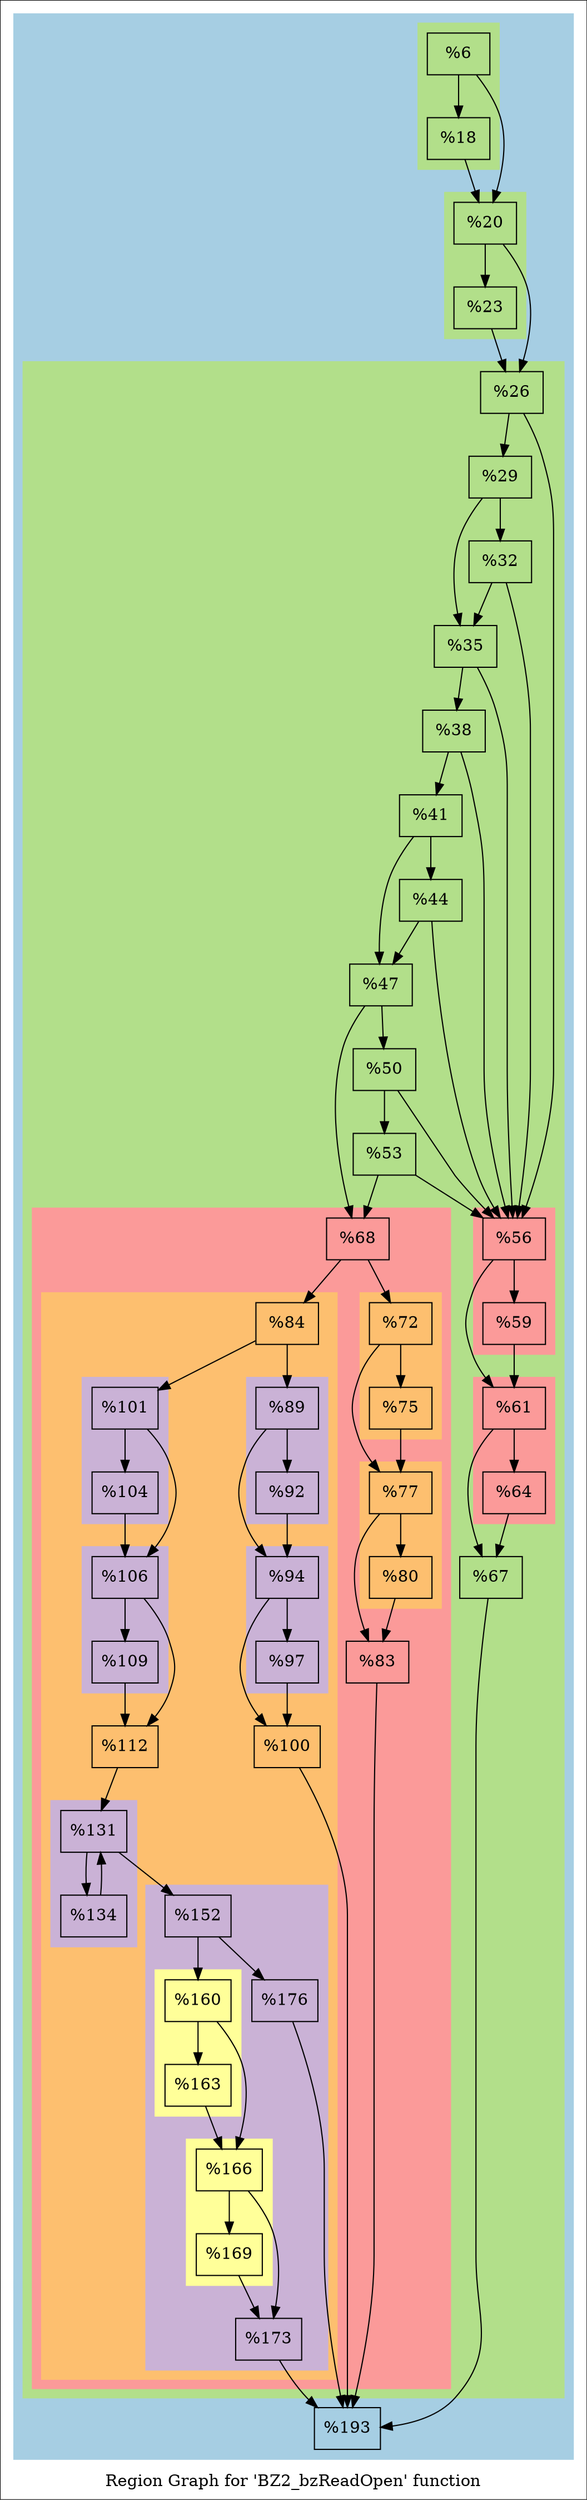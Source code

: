 digraph "Region Graph for 'BZ2_bzReadOpen' function" {
	label="Region Graph for 'BZ2_bzReadOpen' function";

	Node0x110cf80 [shape=record,label="{%6}"];
	Node0x110cf80 -> Node0x11126c0;
	Node0x110cf80 -> Node0x131cc70;
	Node0x11126c0 [shape=record,label="{%18}"];
	Node0x11126c0 -> Node0x131cc70;
	Node0x131cc70 [shape=record,label="{%20}"];
	Node0x131cc70 -> Node0x13804c0;
	Node0x131cc70 -> Node0x135b400;
	Node0x13804c0 [shape=record,label="{%23}"];
	Node0x13804c0 -> Node0x135b400;
	Node0x135b400 [shape=record,label="{%26}"];
	Node0x135b400 -> Node0x1371a10;
	Node0x135b400 -> Node0x138c7a0;
	Node0x1371a10 [shape=record,label="{%56}"];
	Node0x1371a10 -> Node0x11ecdc0;
	Node0x1371a10 -> Node0x1453ff0;
	Node0x11ecdc0 [shape=record,label="{%59}"];
	Node0x11ecdc0 -> Node0x1453ff0;
	Node0x1453ff0 [shape=record,label="{%61}"];
	Node0x1453ff0 -> Node0x11e7f90;
	Node0x1453ff0 -> Node0x139d700;
	Node0x11e7f90 [shape=record,label="{%64}"];
	Node0x11e7f90 -> Node0x139d700;
	Node0x139d700 [shape=record,label="{%67}"];
	Node0x139d700 -> Node0x13c04c0;
	Node0x13c04c0 [shape=record,label="{%193}"];
	Node0x138c7a0 [shape=record,label="{%29}"];
	Node0x138c7a0 -> Node0x1337a40;
	Node0x138c7a0 -> Node0x137ae20;
	Node0x1337a40 [shape=record,label="{%32}"];
	Node0x1337a40 -> Node0x1371a10;
	Node0x1337a40 -> Node0x137ae20;
	Node0x137ae20 [shape=record,label="{%35}"];
	Node0x137ae20 -> Node0x1371a10;
	Node0x137ae20 -> Node0x137f6d0;
	Node0x137f6d0 [shape=record,label="{%38}"];
	Node0x137f6d0 -> Node0x1371a10;
	Node0x137f6d0 -> Node0x11d60a0;
	Node0x11d60a0 [shape=record,label="{%41}"];
	Node0x11d60a0 -> Node0x13db570;
	Node0x11d60a0 -> Node0x1360c80;
	Node0x13db570 [shape=record,label="{%44}"];
	Node0x13db570 -> Node0x1371a10;
	Node0x13db570 -> Node0x1360c80;
	Node0x1360c80 [shape=record,label="{%47}"];
	Node0x1360c80 -> Node0x1367970;
	Node0x1360c80 -> Node0x137f2b0;
	Node0x1367970 [shape=record,label="{%50}"];
	Node0x1367970 -> Node0x1371a10;
	Node0x1367970 -> Node0x14412b0;
	Node0x14412b0 [shape=record,label="{%53}"];
	Node0x14412b0 -> Node0x1371a10;
	Node0x14412b0 -> Node0x137f2b0;
	Node0x137f2b0 [shape=record,label="{%68}"];
	Node0x137f2b0 -> Node0x11f1340;
	Node0x137f2b0 -> Node0x12181b0;
	Node0x11f1340 [shape=record,label="{%72}"];
	Node0x11f1340 -> Node0x137ba40;
	Node0x11f1340 -> Node0x1422e80;
	Node0x137ba40 [shape=record,label="{%75}"];
	Node0x137ba40 -> Node0x1422e80;
	Node0x1422e80 [shape=record,label="{%77}"];
	Node0x1422e80 -> Node0x1447720;
	Node0x1422e80 -> Node0x1351ec0;
	Node0x1447720 [shape=record,label="{%80}"];
	Node0x1447720 -> Node0x1351ec0;
	Node0x1351ec0 [shape=record,label="{%83}"];
	Node0x1351ec0 -> Node0x13c04c0;
	Node0x12181b0 [shape=record,label="{%84}"];
	Node0x12181b0 -> Node0x1255d50;
	Node0x12181b0 -> Node0x1203d00;
	Node0x1255d50 [shape=record,label="{%89}"];
	Node0x1255d50 -> Node0x11419d0;
	Node0x1255d50 -> Node0x13b9970;
	Node0x11419d0 [shape=record,label="{%92}"];
	Node0x11419d0 -> Node0x13b9970;
	Node0x13b9970 [shape=record,label="{%94}"];
	Node0x13b9970 -> Node0x11db030;
	Node0x13b9970 -> Node0x136a390;
	Node0x11db030 [shape=record,label="{%97}"];
	Node0x11db030 -> Node0x136a390;
	Node0x136a390 [shape=record,label="{%100}"];
	Node0x136a390 -> Node0x13c04c0;
	Node0x1203d00 [shape=record,label="{%101}"];
	Node0x1203d00 -> Node0x1422b50;
	Node0x1203d00 -> Node0x1458960;
	Node0x1422b50 [shape=record,label="{%104}"];
	Node0x1422b50 -> Node0x1458960;
	Node0x1458960 [shape=record,label="{%106}"];
	Node0x1458960 -> Node0x129caa0;
	Node0x1458960 -> Node0x13bd740;
	Node0x129caa0 [shape=record,label="{%109}"];
	Node0x129caa0 -> Node0x13bd740;
	Node0x13bd740 [shape=record,label="{%112}"];
	Node0x13bd740 -> Node0x13698a0;
	Node0x13698a0 [shape=record,label="{%131}"];
	Node0x13698a0 -> Node0x13b9da0;
	Node0x13698a0 -> Node0x11b8ea0;
	Node0x13b9da0 [shape=record,label="{%134}"];
	Node0x13b9da0 -> Node0x13698a0[constraint=false];
	Node0x11b8ea0 [shape=record,label="{%152}"];
	Node0x11b8ea0 -> Node0x137e380;
	Node0x11b8ea0 -> Node0x13bce50;
	Node0x137e380 [shape=record,label="{%160}"];
	Node0x137e380 -> Node0x14374f0;
	Node0x137e380 -> Node0x1385350;
	Node0x14374f0 [shape=record,label="{%163}"];
	Node0x14374f0 -> Node0x1385350;
	Node0x1385350 [shape=record,label="{%166}"];
	Node0x1385350 -> Node0x13cb2d0;
	Node0x1385350 -> Node0x13aad30;
	Node0x13cb2d0 [shape=record,label="{%169}"];
	Node0x13cb2d0 -> Node0x13aad30;
	Node0x13aad30 [shape=record,label="{%173}"];
	Node0x13aad30 -> Node0x13c04c0;
	Node0x13bce50 [shape=record,label="{%176}"];
	Node0x13bce50 -> Node0x13c04c0;
	colorscheme = "paired12"
        subgraph cluster_0x1484c00 {
          label = "";
          style = filled;
          color = 1
          subgraph cluster_0x145b920 {
            label = "";
            style = filled;
            color = 3
            Node0x110cf80;
            Node0x11126c0;
          }
          subgraph cluster_0x145b8a0 {
            label = "";
            style = filled;
            color = 3
            Node0x131cc70;
            Node0x13804c0;
          }
          subgraph cluster_0x145c280 {
            label = "";
            style = filled;
            color = 3
            subgraph cluster_0x1484d00 {
              label = "";
              style = filled;
              color = 5
              Node0x1371a10;
              Node0x11ecdc0;
            }
            subgraph cluster_0x1484c80 {
              label = "";
              style = filled;
              color = 5
              Node0x1453ff0;
              Node0x11e7f90;
            }
            subgraph cluster_0x145c200 {
              label = "";
              style = filled;
              color = 5
              subgraph cluster_0x10b90f0 {
                label = "";
                style = filled;
                color = 7
                Node0x11f1340;
                Node0x137ba40;
              }
              subgraph cluster_0x14831d0 {
                label = "";
                style = filled;
                color = 7
                Node0x1422e80;
                Node0x1447720;
              }
              subgraph cluster_0x145a7d0 {
                label = "";
                style = filled;
                color = 7
                subgraph cluster_0x1483ae0 {
                  label = "";
                  style = filled;
                  color = 9
                  Node0x1255d50;
                  Node0x11419d0;
                }
                subgraph cluster_0x10b7e30 {
                  label = "";
                  style = filled;
                  color = 9
                  Node0x13b9970;
                  Node0x11db030;
                }
                subgraph cluster_0x145a750 {
                  label = "";
                  style = filled;
                  color = 9
                  Node0x1203d00;
                  Node0x1422b50;
                }
                subgraph cluster_0x142ee90 {
                  label = "";
                  style = filled;
                  color = 9
                  Node0x1458960;
                  Node0x129caa0;
                }
                subgraph cluster_0x142ee10 {
                  label = "";
                  style = filled;
                  color = 9
                  Node0x13698a0;
                  Node0x13b9da0;
                }
                subgraph cluster_0x145b690 {
                  label = "";
                  style = filled;
                  color = 9
                  subgraph cluster_0x145b610 {
                    label = "";
                    style = filled;
                    color = 11
                    Node0x137e380;
                    Node0x14374f0;
                  }
                  subgraph cluster_0x139ee90 {
                    label = "";
                    style = filled;
                    color = 11
                    Node0x1385350;
                    Node0x13cb2d0;
                  }
                  Node0x11b8ea0;
                  Node0x13aad30;
                  Node0x13bce50;
                }
                Node0x12181b0;
                Node0x136a390;
                Node0x13bd740;
              }
              Node0x137f2b0;
              Node0x1351ec0;
            }
            Node0x135b400;
            Node0x139d700;
            Node0x138c7a0;
            Node0x1337a40;
            Node0x137ae20;
            Node0x137f6d0;
            Node0x11d60a0;
            Node0x13db570;
            Node0x1360c80;
            Node0x1367970;
            Node0x14412b0;
          }
          Node0x13c04c0;
        }
}
